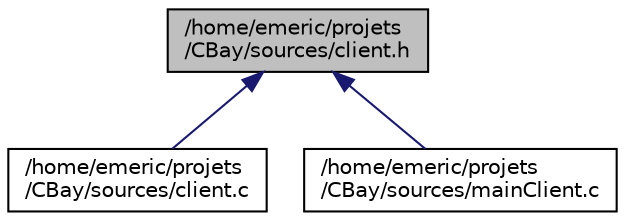 digraph "/home/emeric/projets/CBay/sources/client.h"
{
  edge [fontname="Helvetica",fontsize="10",labelfontname="Helvetica",labelfontsize="10"];
  node [fontname="Helvetica",fontsize="10",shape=record];
  Node1 [label="/home/emeric/projets\l/CBay/sources/client.h",height=0.2,width=0.4,color="black", fillcolor="grey75", style="filled" fontcolor="black"];
  Node1 -> Node2 [dir="back",color="midnightblue",fontsize="10",style="solid"];
  Node2 [label="/home/emeric/projets\l/CBay/sources/client.c",height=0.2,width=0.4,color="black", fillcolor="white", style="filled",URL="$client_8c.html"];
  Node1 -> Node3 [dir="back",color="midnightblue",fontsize="10",style="solid"];
  Node3 [label="/home/emeric/projets\l/CBay/sources/mainClient.c",height=0.2,width=0.4,color="black", fillcolor="white", style="filled",URL="$main_client_8c.html"];
}
